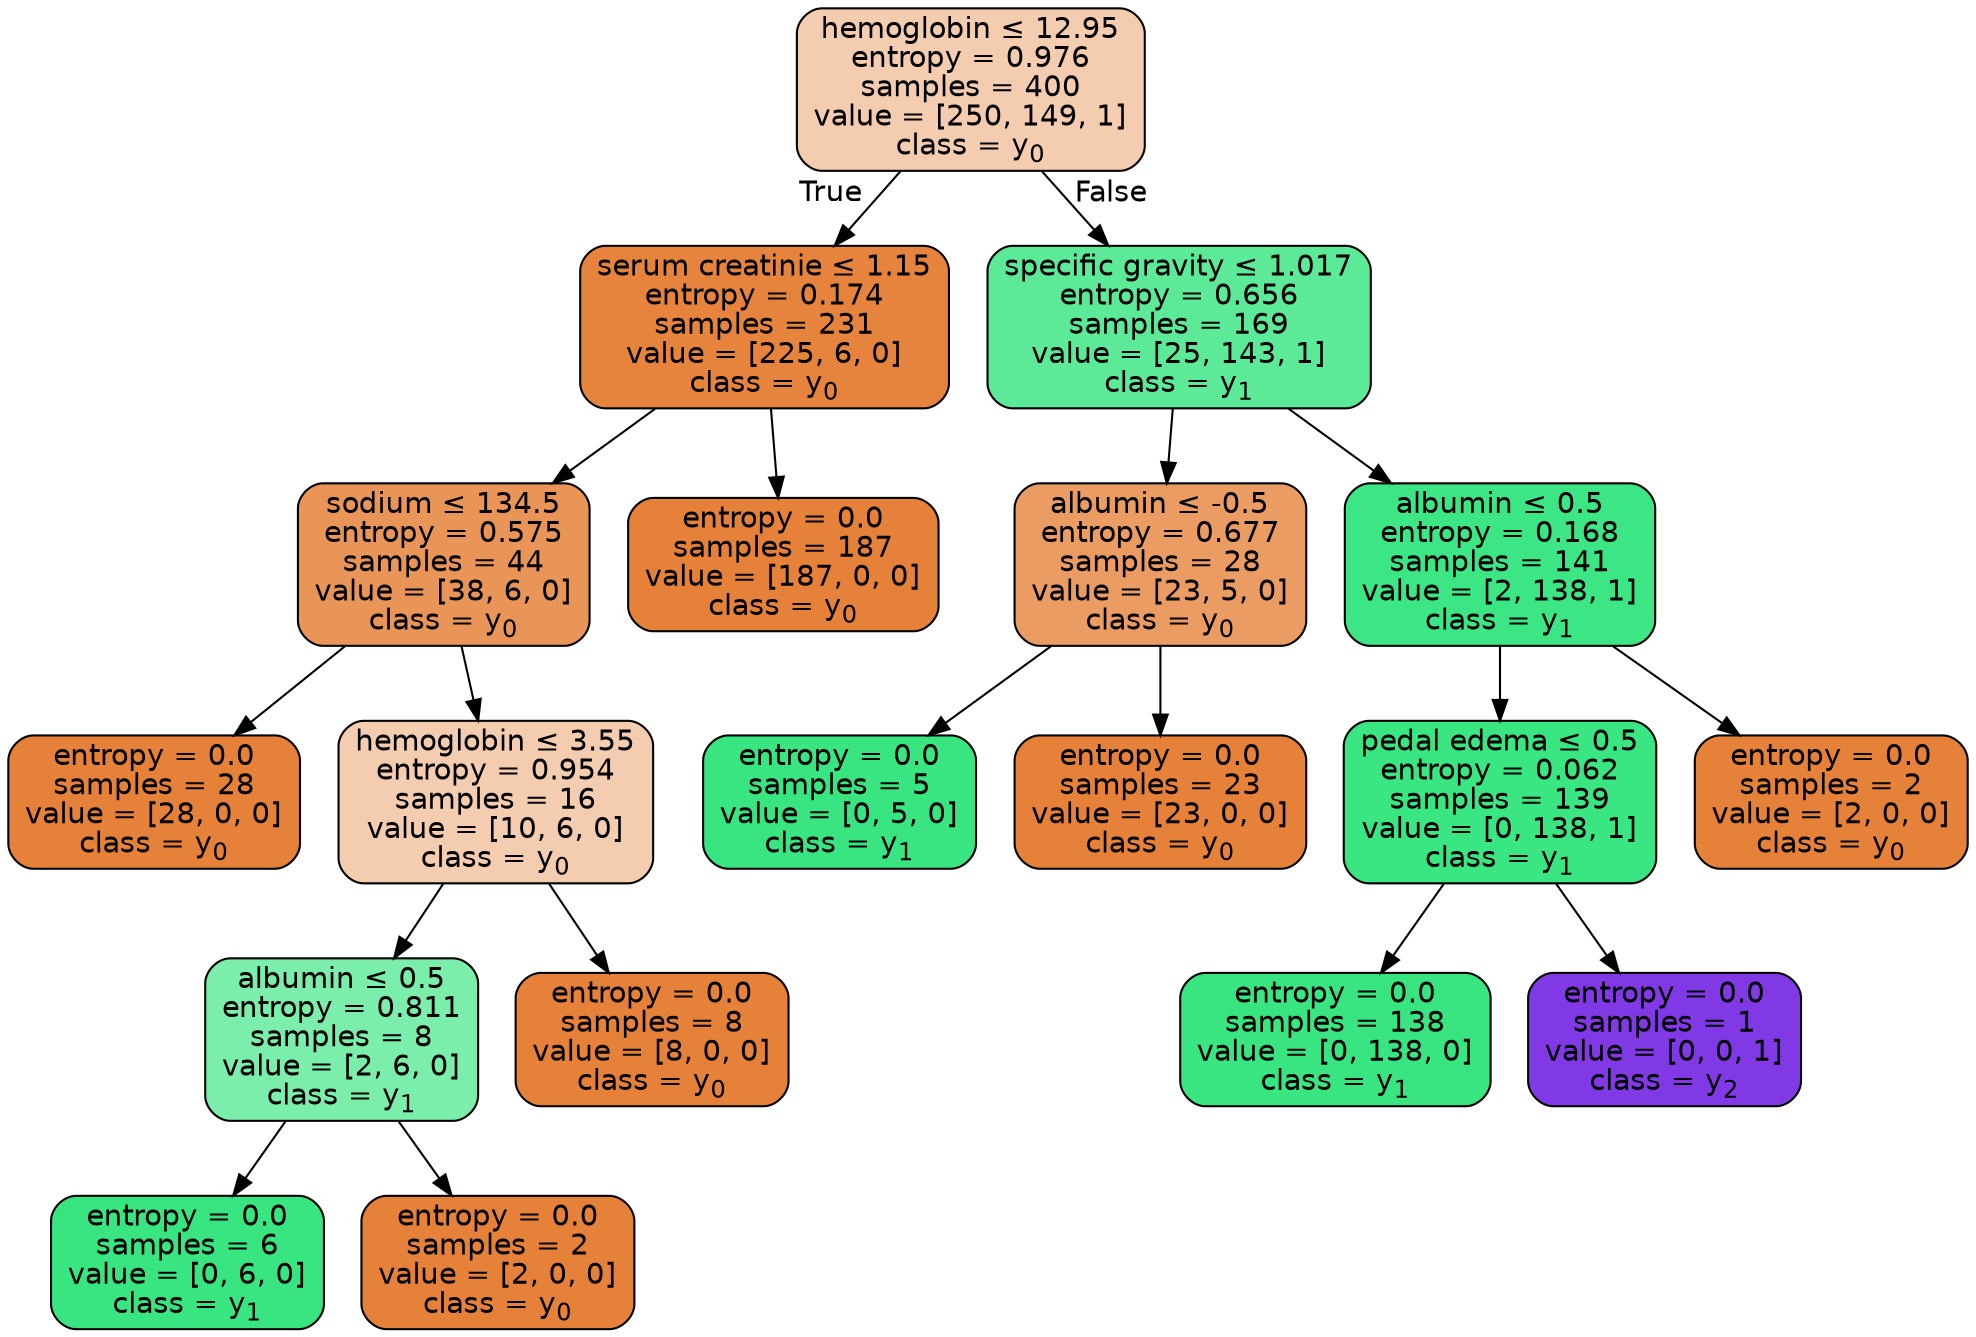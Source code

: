 digraph Tree {
node [shape=box, style="filled, rounded", color="black", fontname=helvetica] ;
edge [fontname=helvetica] ;
0 [label=<hemoglobin &le; 12.95<br/>entropy = 0.976<br/>samples = 400<br/>value = [250, 149, 1]<br/>class = y<SUB>0</SUB>>, fillcolor="#e5813967"] ;
1 [label=<serum creatinie &le; 1.15<br/>entropy = 0.174<br/>samples = 231<br/>value = [225, 6, 0]<br/>class = y<SUB>0</SUB>>, fillcolor="#e58139f8"] ;
0 -> 1 [labeldistance=2.5, labelangle=45, headlabel="True"] ;
2 [label=<sodium &le; 134.5<br/>entropy = 0.575<br/>samples = 44<br/>value = [38, 6, 0]<br/>class = y<SUB>0</SUB>>, fillcolor="#e58139d7"] ;
1 -> 2 ;
3 [label=<entropy = 0.0<br/>samples = 28<br/>value = [28, 0, 0]<br/>class = y<SUB>0</SUB>>, fillcolor="#e58139ff"] ;
2 -> 3 ;
4 [label=<hemoglobin &le; 3.55<br/>entropy = 0.954<br/>samples = 16<br/>value = [10, 6, 0]<br/>class = y<SUB>0</SUB>>, fillcolor="#e5813966"] ;
2 -> 4 ;
5 [label=<albumin &le; 0.5<br/>entropy = 0.811<br/>samples = 8<br/>value = [2, 6, 0]<br/>class = y<SUB>1</SUB>>, fillcolor="#39e581aa"] ;
4 -> 5 ;
6 [label=<entropy = 0.0<br/>samples = 6<br/>value = [0, 6, 0]<br/>class = y<SUB>1</SUB>>, fillcolor="#39e581ff"] ;
5 -> 6 ;
7 [label=<entropy = 0.0<br/>samples = 2<br/>value = [2, 0, 0]<br/>class = y<SUB>0</SUB>>, fillcolor="#e58139ff"] ;
5 -> 7 ;
8 [label=<entropy = 0.0<br/>samples = 8<br/>value = [8, 0, 0]<br/>class = y<SUB>0</SUB>>, fillcolor="#e58139ff"] ;
4 -> 8 ;
9 [label=<entropy = 0.0<br/>samples = 187<br/>value = [187, 0, 0]<br/>class = y<SUB>0</SUB>>, fillcolor="#e58139ff"] ;
1 -> 9 ;
10 [label=<specific gravity &le; 1.017<br/>entropy = 0.656<br/>samples = 169<br/>value = [25, 143, 1]<br/>class = y<SUB>1</SUB>>, fillcolor="#39e581d1"] ;
0 -> 10 [labeldistance=2.5, labelangle=-45, headlabel="False"] ;
11 [label=<albumin &le; -0.5<br/>entropy = 0.677<br/>samples = 28<br/>value = [23, 5, 0]<br/>class = y<SUB>0</SUB>>, fillcolor="#e58139c8"] ;
10 -> 11 ;
12 [label=<entropy = 0.0<br/>samples = 5<br/>value = [0, 5, 0]<br/>class = y<SUB>1</SUB>>, fillcolor="#39e581ff"] ;
11 -> 12 ;
13 [label=<entropy = 0.0<br/>samples = 23<br/>value = [23, 0, 0]<br/>class = y<SUB>0</SUB>>, fillcolor="#e58139ff"] ;
11 -> 13 ;
14 [label=<albumin &le; 0.5<br/>entropy = 0.168<br/>samples = 141<br/>value = [2, 138, 1]<br/>class = y<SUB>1</SUB>>, fillcolor="#39e581f9"] ;
10 -> 14 ;
15 [label=<pedal edema &le; 0.5<br/>entropy = 0.062<br/>samples = 139<br/>value = [0, 138, 1]<br/>class = y<SUB>1</SUB>>, fillcolor="#39e581fd"] ;
14 -> 15 ;
16 [label=<entropy = 0.0<br/>samples = 138<br/>value = [0, 138, 0]<br/>class = y<SUB>1</SUB>>, fillcolor="#39e581ff"] ;
15 -> 16 ;
17 [label=<entropy = 0.0<br/>samples = 1<br/>value = [0, 0, 1]<br/>class = y<SUB>2</SUB>>, fillcolor="#8139e5ff"] ;
15 -> 17 ;
18 [label=<entropy = 0.0<br/>samples = 2<br/>value = [2, 0, 0]<br/>class = y<SUB>0</SUB>>, fillcolor="#e58139ff"] ;
14 -> 18 ;
}